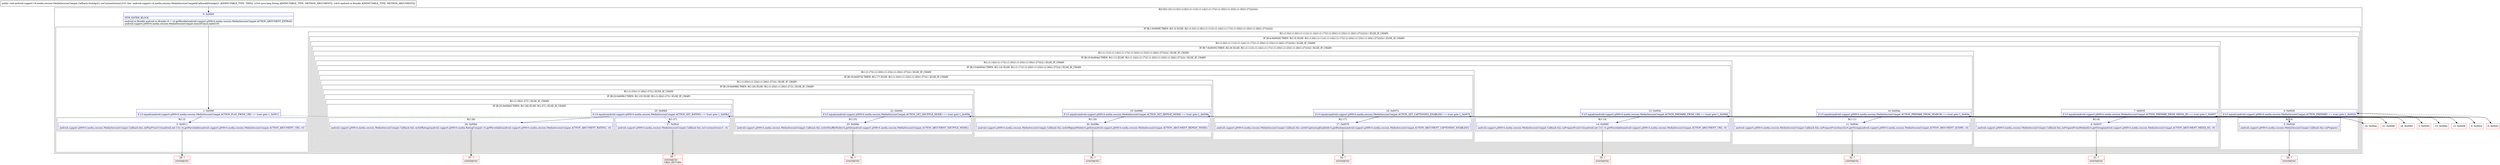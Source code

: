 digraph "CFG forandroid.support.v4.media.session.MediaSessionCompat.Callback.StubApi21.onCustomAction(Ljava\/lang\/String;Landroid\/os\/Bundle;)V" {
subgraph cluster_Region_1011548070 {
label = "R(2:0|(1:2)(1:(1:5)(1:(1:8)(1:(1:11)(1:(1:14)(1:(1:17)(1:(1:20)(1:(1:23)(1:(1:26)(1:27))))))))))";
node [shape=record,color=blue];
Node_0 [shape=record,label="{0\:\ 0x0000|MTH_ENTER_BLOCK\l|android.os.Bundle android.os.Bundle r0 = r4.getBundle(android.support.p000v4.media.session.MediaSessionCompat.ACTION_ARGUMENT_EXTRAS)\landroid.support.p000v4.media.session.MediaSessionCompat.ensureClassLoader(r0)\l}"];
subgraph cluster_IfRegion_1062857578 {
label = "IF [B:1:0x000f] THEN: R(1:2) ELSE: R(1:(1:5)(1:(1:8)(1:(1:11)(1:(1:14)(1:(1:17)(1:(1:20)(1:(1:23)(1:(1:26)(1:27)))))))))";
node [shape=record,color=blue];
Node_1 [shape=record,label="{1\:\ 0x000f|if (r3.equals(android.support.p000v4.media.session.MediaSessionCompat.ACTION_PLAY_FROM_URI) == true) goto L_0x0011\l}"];
subgraph cluster_Region_738664863 {
label = "R(1:2)";
node [shape=record,color=blue];
Node_2 [shape=record,label="{2\:\ 0x0011|android.support.p000v4.media.session.MediaSessionCompat.Callback.this.onPlayFromUri((android.net.Uri) r4.getParcelable(android.support.p000v4.media.session.MediaSessionCompat.ACTION_ARGUMENT_URI), r0)\l}"];
}
subgraph cluster_Region_2120125579 {
label = "R(1:(1:5)(1:(1:8)(1:(1:11)(1:(1:14)(1:(1:17)(1:(1:20)(1:(1:23)(1:(1:26)(1:27))))))))) | ELSE_IF_CHAIN\l";
node [shape=record,color=blue];
subgraph cluster_IfRegion_613761423 {
label = "IF [B:4:0x0026] THEN: R(1:5) ELSE: R(1:(1:8)(1:(1:11)(1:(1:14)(1:(1:17)(1:(1:20)(1:(1:23)(1:(1:26)(1:27)))))))) | ELSE_IF_CHAIN\l";
node [shape=record,color=blue];
Node_4 [shape=record,label="{4\:\ 0x0026|if (r3.equals(android.support.p000v4.media.session.MediaSessionCompat.ACTION_PREPARE) == true) goto L_0x0028\l}"];
subgraph cluster_Region_2025034897 {
label = "R(1:5)";
node [shape=record,color=blue];
Node_5 [shape=record,label="{5\:\ 0x0028|android.support.p000v4.media.session.MediaSessionCompat.Callback.this.onPrepare()\l}"];
}
subgraph cluster_Region_146874966 {
label = "R(1:(1:8)(1:(1:11)(1:(1:14)(1:(1:17)(1:(1:20)(1:(1:23)(1:(1:26)(1:27)))))))) | ELSE_IF_CHAIN\l";
node [shape=record,color=blue];
subgraph cluster_IfRegion_49401105 {
label = "IF [B:7:0x0035] THEN: R(1:8) ELSE: R(1:(1:11)(1:(1:14)(1:(1:17)(1:(1:20)(1:(1:23)(1:(1:26)(1:27))))))) | ELSE_IF_CHAIN\l";
node [shape=record,color=blue];
Node_7 [shape=record,label="{7\:\ 0x0035|if (r3.equals(android.support.p000v4.media.session.MediaSessionCompat.ACTION_PREPARE_FROM_MEDIA_ID) == true) goto L_0x0037\l}"];
subgraph cluster_Region_1171526257 {
label = "R(1:8)";
node [shape=record,color=blue];
Node_8 [shape=record,label="{8\:\ 0x0037|android.support.p000v4.media.session.MediaSessionCompat.Callback.this.onPrepareFromMediaId(r4.getString(android.support.p000v4.media.session.MediaSessionCompat.ACTION_ARGUMENT_MEDIA_ID), r0)\l}"];
}
subgraph cluster_Region_208039417 {
label = "R(1:(1:11)(1:(1:14)(1:(1:17)(1:(1:20)(1:(1:23)(1:(1:26)(1:27))))))) | ELSE_IF_CHAIN\l";
node [shape=record,color=blue];
subgraph cluster_IfRegion_1754621944 {
label = "IF [B:10:0x004a] THEN: R(1:11) ELSE: R(1:(1:14)(1:(1:17)(1:(1:20)(1:(1:23)(1:(1:26)(1:27)))))) | ELSE_IF_CHAIN\l";
node [shape=record,color=blue];
Node_10 [shape=record,label="{10\:\ 0x004a|if (r3.equals(android.support.p000v4.media.session.MediaSessionCompat.ACTION_PREPARE_FROM_SEARCH) == true) goto L_0x004c\l}"];
subgraph cluster_Region_259980829 {
label = "R(1:11)";
node [shape=record,color=blue];
Node_11 [shape=record,label="{11\:\ 0x004c|android.support.p000v4.media.session.MediaSessionCompat.Callback.this.onPrepareFromSearch(r4.getString(android.support.p000v4.media.session.MediaSessionCompat.ACTION_ARGUMENT_QUERY), r0)\l}"];
}
subgraph cluster_Region_1766275886 {
label = "R(1:(1:14)(1:(1:17)(1:(1:20)(1:(1:23)(1:(1:26)(1:27)))))) | ELSE_IF_CHAIN\l";
node [shape=record,color=blue];
subgraph cluster_IfRegion_1699936850 {
label = "IF [B:13:0x005e] THEN: R(1:14) ELSE: R(1:(1:17)(1:(1:20)(1:(1:23)(1:(1:26)(1:27))))) | ELSE_IF_CHAIN\l";
node [shape=record,color=blue];
Node_13 [shape=record,label="{13\:\ 0x005e|if (r3.equals(android.support.p000v4.media.session.MediaSessionCompat.ACTION_PREPARE_FROM_URI) == true) goto L_0x0060\l}"];
subgraph cluster_Region_1679988635 {
label = "R(1:14)";
node [shape=record,color=blue];
Node_14 [shape=record,label="{14\:\ 0x0060|android.support.p000v4.media.session.MediaSessionCompat.Callback.this.onPrepareFromUri((android.net.Uri) r4.getParcelable(android.support.p000v4.media.session.MediaSessionCompat.ACTION_ARGUMENT_URI), r0)\l}"];
}
subgraph cluster_Region_1516526244 {
label = "R(1:(1:17)(1:(1:20)(1:(1:23)(1:(1:26)(1:27))))) | ELSE_IF_CHAIN\l";
node [shape=record,color=blue];
subgraph cluster_IfRegion_428694711 {
label = "IF [B:16:0x0074] THEN: R(1:17) ELSE: R(1:(1:20)(1:(1:23)(1:(1:26)(1:27)))) | ELSE_IF_CHAIN\l";
node [shape=record,color=blue];
Node_16 [shape=record,label="{16\:\ 0x0074|if (r3.equals(android.support.p000v4.media.session.MediaSessionCompat.ACTION_SET_CAPTIONING_ENABLED) == true) goto L_0x0076\l}"];
subgraph cluster_Region_1237551843 {
label = "R(1:17)";
node [shape=record,color=blue];
Node_17 [shape=record,label="{17\:\ 0x0076|android.support.p000v4.media.session.MediaSessionCompat.Callback.this.onSetCaptioningEnabled(r4.getBoolean(android.support.p000v4.media.session.MediaSessionCompat.ACTION_ARGUMENT_CAPTIONING_ENABLED))\l}"];
}
subgraph cluster_Region_1001486819 {
label = "R(1:(1:20)(1:(1:23)(1:(1:26)(1:27)))) | ELSE_IF_CHAIN\l";
node [shape=record,color=blue];
subgraph cluster_IfRegion_1131984203 {
label = "IF [B:19:0x0088] THEN: R(1:20) ELSE: R(1:(1:23)(1:(1:26)(1:27))) | ELSE_IF_CHAIN\l";
node [shape=record,color=blue];
Node_19 [shape=record,label="{19\:\ 0x0088|if (r3.equals(android.support.p000v4.media.session.MediaSessionCompat.ACTION_SET_REPEAT_MODE) == true) goto L_0x008a\l}"];
subgraph cluster_Region_811807095 {
label = "R(1:20)";
node [shape=record,color=blue];
Node_20 [shape=record,label="{20\:\ 0x008a|android.support.p000v4.media.session.MediaSessionCompat.Callback.this.onSetRepeatMode(r4.getInt(android.support.p000v4.media.session.MediaSessionCompat.ACTION_ARGUMENT_REPEAT_MODE))\l}"];
}
subgraph cluster_Region_1696739594 {
label = "R(1:(1:23)(1:(1:26)(1:27))) | ELSE_IF_CHAIN\l";
node [shape=record,color=blue];
subgraph cluster_IfRegion_1441542700 {
label = "IF [B:22:0x009c] THEN: R(1:23) ELSE: R(1:(1:26)(1:27)) | ELSE_IF_CHAIN\l";
node [shape=record,color=blue];
Node_22 [shape=record,label="{22\:\ 0x009c|if (r3.equals(android.support.p000v4.media.session.MediaSessionCompat.ACTION_SET_SHUFFLE_MODE) == true) goto L_0x009e\l}"];
subgraph cluster_Region_1404569399 {
label = "R(1:23)";
node [shape=record,color=blue];
Node_23 [shape=record,label="{23\:\ 0x009e|android.support.p000v4.media.session.MediaSessionCompat.Callback.this.onSetShuffleMode(r4.getInt(android.support.p000v4.media.session.MediaSessionCompat.ACTION_ARGUMENT_SHUFFLE_MODE))\l}"];
}
subgraph cluster_Region_2054782142 {
label = "R(1:(1:26)(1:27)) | ELSE_IF_CHAIN\l";
node [shape=record,color=blue];
subgraph cluster_IfRegion_237480090 {
label = "IF [B:25:0x00b0] THEN: R(1:26) ELSE: R(1:27) | ELSE_IF_CHAIN\l";
node [shape=record,color=blue];
Node_25 [shape=record,label="{25\:\ 0x00b0|if (r3.equals(android.support.p000v4.media.session.MediaSessionCompat.ACTION_SET_RATING) == true) goto L_0x00b2\l}"];
subgraph cluster_Region_1908164953 {
label = "R(1:26)";
node [shape=record,color=blue];
Node_26 [shape=record,label="{26\:\ 0x00b2|android.support.p000v4.media.session.MediaSessionCompat.Callback.this.onSetRating((android.support.p000v4.media.RatingCompat) r4.getParcelable(android.support.p000v4.media.session.MediaSessionCompat.ACTION_ARGUMENT_RATING), r0)\l}"];
}
subgraph cluster_Region_980321824 {
label = "R(1:27)";
node [shape=record,color=blue];
Node_27 [shape=record,label="{27\:\ 0x00c0|android.support.p000v4.media.session.MediaSessionCompat.Callback.this.onCustomAction(r3, r4)\l}"];
}
}
}
}
}
}
}
}
}
}
}
}
}
}
}
}
}
}
}
Node_3 [shape=record,color=red,label="{3\:\ 0x0020}"];
Node_6 [shape=record,color=red,label="{6\:\ 0x002f}"];
Node_9 [shape=record,color=red,label="{9\:\ 0x0044}"];
Node_12 [shape=record,color=red,label="{12\:\ 0x0058}"];
Node_15 [shape=record,color=red,label="{15\:\ 0x006e}"];
Node_18 [shape=record,color=red,label="{18\:\ 0x0082}"];
Node_21 [shape=record,color=red,label="{21\:\ 0x0096}"];
Node_24 [shape=record,color=red,label="{24\:\ 0x00aa}"];
Node_28 [shape=record,color=red,label="{28\:\ ?|SYNTHETIC\lORIG_RETURN\l}"];
Node_29 [shape=record,color=red,label="{29\:\ ?|SYNTHETIC\l}"];
Node_30 [shape=record,color=red,label="{30\:\ ?|SYNTHETIC\l}"];
Node_31 [shape=record,color=red,label="{31\:\ ?|SYNTHETIC\l}"];
Node_32 [shape=record,color=red,label="{32\:\ ?|SYNTHETIC\l}"];
Node_33 [shape=record,color=red,label="{33\:\ ?|SYNTHETIC\l}"];
Node_34 [shape=record,color=red,label="{34\:\ ?|SYNTHETIC\l}"];
Node_35 [shape=record,color=red,label="{35\:\ ?|SYNTHETIC\l}"];
Node_36 [shape=record,color=red,label="{36\:\ ?|SYNTHETIC\l}"];
Node_37 [shape=record,color=red,label="{37\:\ ?|SYNTHETIC\l}"];
MethodNode[shape=record,label="{public void android.support.v4.media.session.MediaSessionCompat.Callback.StubApi21.onCustomAction((r2v0 'this' android.support.v4.media.session.MediaSessionCompat$Callback$StubApi21 A[IMMUTABLE_TYPE, THIS]), (r3v0 java.lang.String A[IMMUTABLE_TYPE, METHOD_ARGUMENT]), (r4v0 android.os.Bundle A[IMMUTABLE_TYPE, METHOD_ARGUMENT])) }"];
MethodNode -> Node_0;
Node_0 -> Node_1;
Node_1 -> Node_2;
Node_1 -> Node_3[style=dashed];
Node_2 -> Node_29;
Node_4 -> Node_5;
Node_4 -> Node_6[style=dashed];
Node_5 -> Node_30;
Node_7 -> Node_8;
Node_7 -> Node_9[style=dashed];
Node_8 -> Node_31;
Node_10 -> Node_11;
Node_10 -> Node_12[style=dashed];
Node_11 -> Node_32;
Node_13 -> Node_14;
Node_13 -> Node_15[style=dashed];
Node_14 -> Node_33;
Node_16 -> Node_17;
Node_16 -> Node_18[style=dashed];
Node_17 -> Node_34;
Node_19 -> Node_20;
Node_19 -> Node_21[style=dashed];
Node_20 -> Node_35;
Node_22 -> Node_23;
Node_22 -> Node_24[style=dashed];
Node_23 -> Node_36;
Node_25 -> Node_26;
Node_25 -> Node_27[style=dashed];
Node_26 -> Node_37;
Node_27 -> Node_28;
Node_3 -> Node_4;
Node_6 -> Node_7;
Node_9 -> Node_10;
Node_12 -> Node_13;
Node_15 -> Node_16;
Node_18 -> Node_19;
Node_21 -> Node_22;
Node_24 -> Node_25;
}

